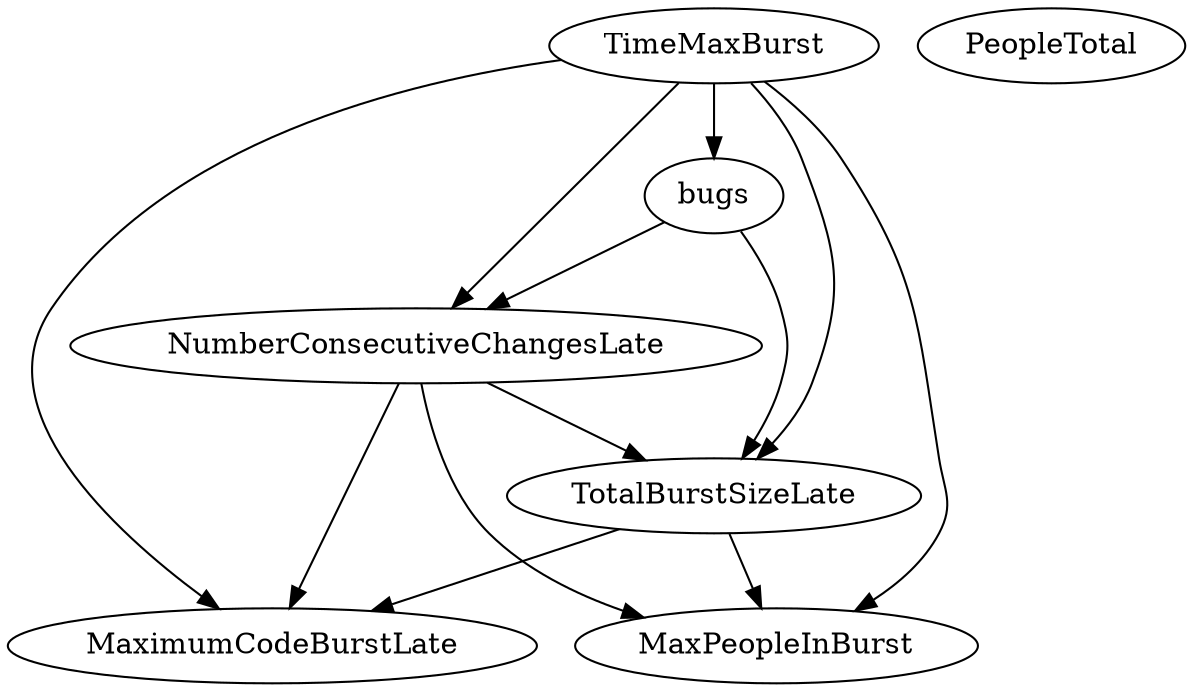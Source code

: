 digraph {
   NumberConsecutiveChangesLate;
   PeopleTotal;
   bugs;
   MaximumCodeBurstLate;
   TotalBurstSizeLate;
   MaxPeopleInBurst;
   TimeMaxBurst;
   NumberConsecutiveChangesLate -> MaximumCodeBurstLate;
   NumberConsecutiveChangesLate -> TotalBurstSizeLate;
   NumberConsecutiveChangesLate -> MaxPeopleInBurst;
   bugs -> NumberConsecutiveChangesLate;
   bugs -> TotalBurstSizeLate;
   TotalBurstSizeLate -> MaximumCodeBurstLate;
   TotalBurstSizeLate -> MaxPeopleInBurst;
   TimeMaxBurst -> NumberConsecutiveChangesLate;
   TimeMaxBurst -> bugs;
   TimeMaxBurst -> MaximumCodeBurstLate;
   TimeMaxBurst -> TotalBurstSizeLate;
   TimeMaxBurst -> MaxPeopleInBurst;
}
